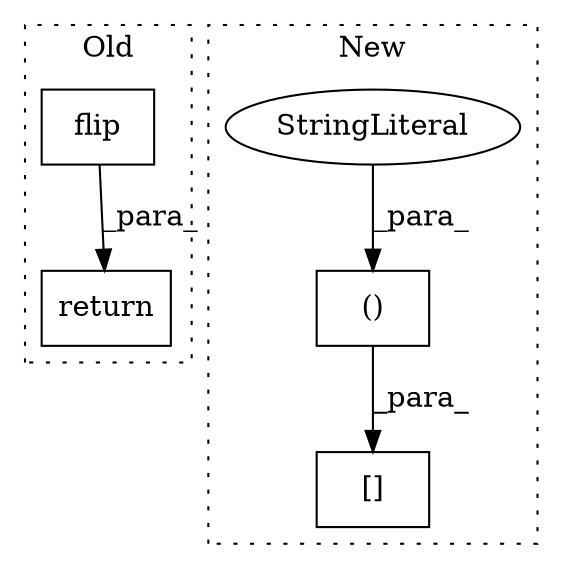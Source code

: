 digraph G {
subgraph cluster0 {
1 [label="flip" a="32" s="1162,1186" l="5,1" shape="box"];
4 [label="return" a="41" s="1149" l="7" shape="box"];
label = "Old";
style="dotted";
}
subgraph cluster1 {
2 [label="()" a="106" s="1295" l="77" shape="box"];
3 [label="[]" a="2" s="1284,1372" l="11,2" shape="box"];
5 [label="StringLiteral" a="45" s="1295" l="16" shape="ellipse"];
label = "New";
style="dotted";
}
1 -> 4 [label="_para_"];
2 -> 3 [label="_para_"];
5 -> 2 [label="_para_"];
}